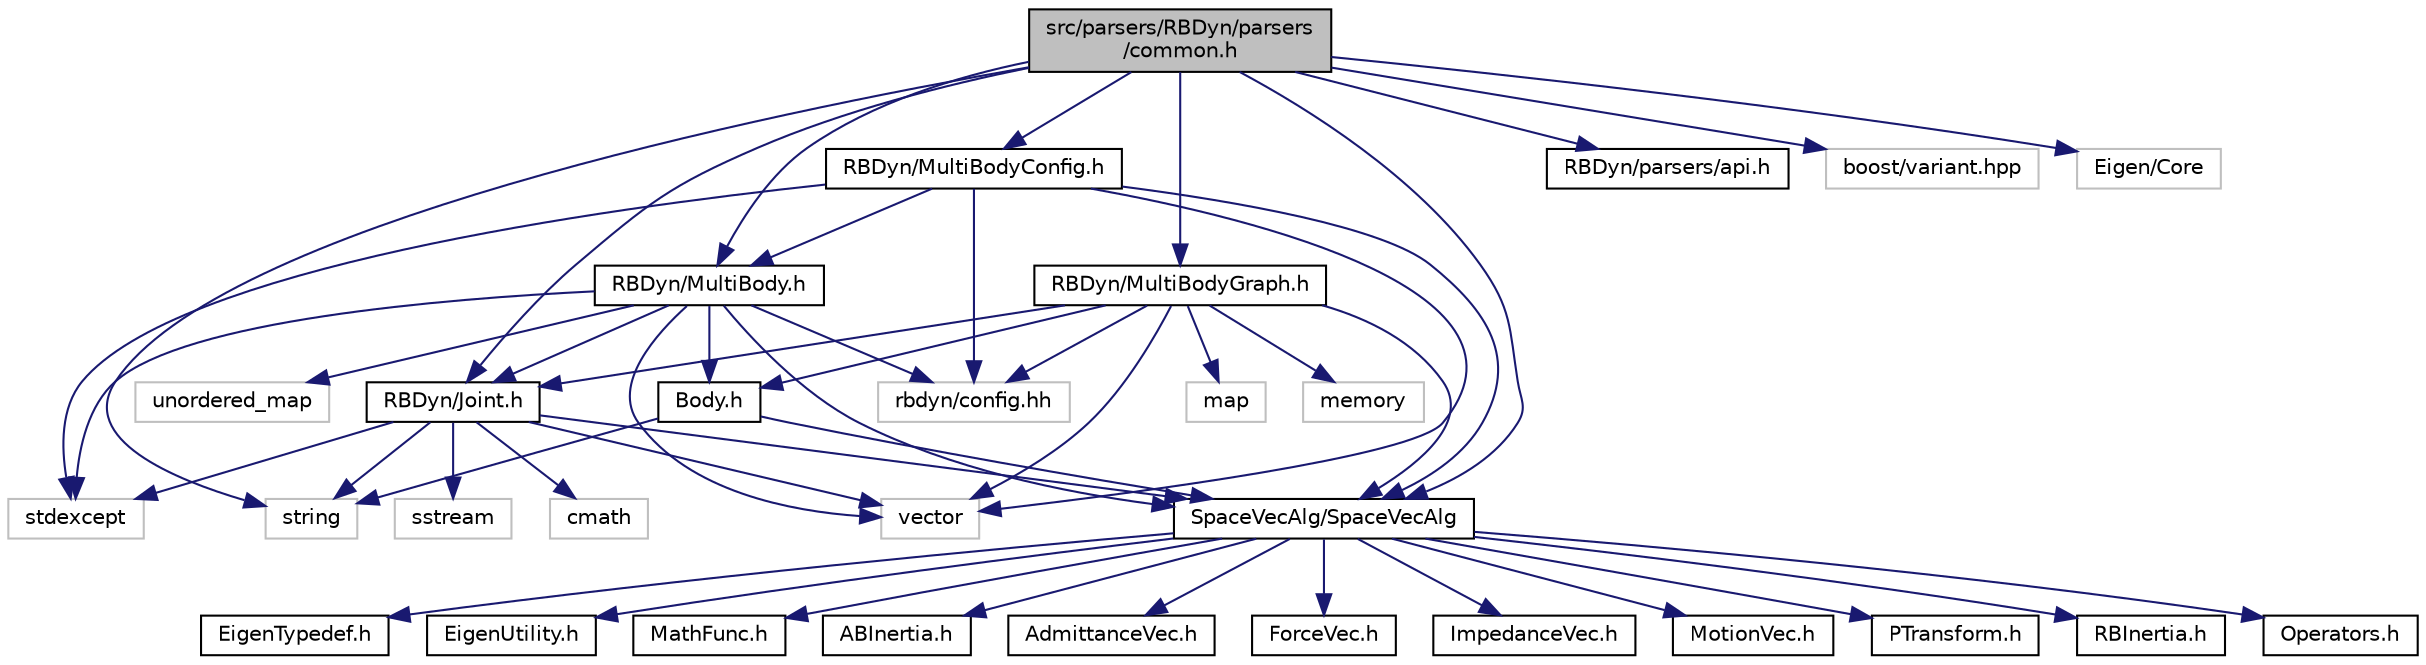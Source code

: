 digraph "src/parsers/RBDyn/parsers/common.h"
{
  edge [fontname="Helvetica",fontsize="10",labelfontname="Helvetica",labelfontsize="10"];
  node [fontname="Helvetica",fontsize="10",shape=record];
  Node0 [label="src/parsers/RBDyn/parsers\l/common.h",height=0.2,width=0.4,color="black", fillcolor="grey75", style="filled", fontcolor="black"];
  Node0 -> Node1 [color="midnightblue",fontsize="10",style="solid",fontname="Helvetica"];
  Node1 [label="RBDyn/Joint.h",height=0.2,width=0.4,color="black", fillcolor="white", style="filled",URL="$Joint_8h.html"];
  Node1 -> Node2 [color="midnightblue",fontsize="10",style="solid",fontname="Helvetica"];
  Node2 [label="cmath",height=0.2,width=0.4,color="grey75", fillcolor="white", style="filled"];
  Node1 -> Node3 [color="midnightblue",fontsize="10",style="solid",fontname="Helvetica"];
  Node3 [label="sstream",height=0.2,width=0.4,color="grey75", fillcolor="white", style="filled"];
  Node1 -> Node4 [color="midnightblue",fontsize="10",style="solid",fontname="Helvetica"];
  Node4 [label="stdexcept",height=0.2,width=0.4,color="grey75", fillcolor="white", style="filled"];
  Node1 -> Node5 [color="midnightblue",fontsize="10",style="solid",fontname="Helvetica"];
  Node5 [label="string",height=0.2,width=0.4,color="grey75", fillcolor="white", style="filled"];
  Node1 -> Node6 [color="midnightblue",fontsize="10",style="solid",fontname="Helvetica"];
  Node6 [label="vector",height=0.2,width=0.4,color="grey75", fillcolor="white", style="filled"];
  Node1 -> Node7 [color="midnightblue",fontsize="10",style="solid",fontname="Helvetica"];
  Node7 [label="SpaceVecAlg/SpaceVecAlg",height=0.2,width=0.4,color="black", fillcolor="white", style="filled",URL="https://jrl-umi3218.github.io/SpaceVecAlg/doxygen/HEAD//SpaceVecAlg.doxytag$a00059.html"];
  Node7 -> Node8 [color="midnightblue",fontsize="10",style="solid",fontname="Helvetica"];
  Node8 [label="EigenTypedef.h",height=0.2,width=0.4,color="black", fillcolor="white", style="filled",URL="https://jrl-umi3218.github.io/SpaceVecAlg/doxygen/HEAD//SpaceVecAlg.doxytag$a00032.html"];
  Node7 -> Node9 [color="midnightblue",fontsize="10",style="solid",fontname="Helvetica"];
  Node9 [label="EigenUtility.h",height=0.2,width=0.4,color="black", fillcolor="white", style="filled",URL="https://jrl-umi3218.github.io/SpaceVecAlg/doxygen/HEAD//SpaceVecAlg.doxytag$a00035.html"];
  Node7 -> Node10 [color="midnightblue",fontsize="10",style="solid",fontname="Helvetica"];
  Node10 [label="MathFunc.h",height=0.2,width=0.4,color="black", fillcolor="white", style="filled",URL="https://jrl-umi3218.github.io/SpaceVecAlg/doxygen/HEAD//SpaceVecAlg.doxytag$a00044.html"];
  Node7 -> Node11 [color="midnightblue",fontsize="10",style="solid",fontname="Helvetica"];
  Node11 [label="ABInertia.h",height=0.2,width=0.4,color="black", fillcolor="white", style="filled",URL="https://jrl-umi3218.github.io/SpaceVecAlg/doxygen/HEAD//SpaceVecAlg.doxytag$a00023.html"];
  Node7 -> Node12 [color="midnightblue",fontsize="10",style="solid",fontname="Helvetica"];
  Node12 [label="AdmittanceVec.h",height=0.2,width=0.4,color="black", fillcolor="white", style="filled",URL="https://jrl-umi3218.github.io/SpaceVecAlg/doxygen/HEAD//SpaceVecAlg.doxytag$a00026.html"];
  Node7 -> Node13 [color="midnightblue",fontsize="10",style="solid",fontname="Helvetica"];
  Node13 [label="ForceVec.h",height=0.2,width=0.4,color="black", fillcolor="white", style="filled",URL="https://jrl-umi3218.github.io/SpaceVecAlg/doxygen/HEAD//SpaceVecAlg.doxytag$a00038.html"];
  Node7 -> Node14 [color="midnightblue",fontsize="10",style="solid",fontname="Helvetica"];
  Node14 [label="ImpedanceVec.h",height=0.2,width=0.4,color="black", fillcolor="white", style="filled",URL="https://jrl-umi3218.github.io/SpaceVecAlg/doxygen/HEAD//SpaceVecAlg.doxytag$a00041.html"];
  Node7 -> Node15 [color="midnightblue",fontsize="10",style="solid",fontname="Helvetica"];
  Node15 [label="MotionVec.h",height=0.2,width=0.4,color="black", fillcolor="white", style="filled",URL="https://jrl-umi3218.github.io/SpaceVecAlg/doxygen/HEAD//SpaceVecAlg.doxytag$a00047.html"];
  Node7 -> Node16 [color="midnightblue",fontsize="10",style="solid",fontname="Helvetica"];
  Node16 [label="PTransform.h",height=0.2,width=0.4,color="black", fillcolor="white", style="filled",URL="https://jrl-umi3218.github.io/SpaceVecAlg/doxygen/HEAD//SpaceVecAlg.doxytag$a00053.html"];
  Node7 -> Node17 [color="midnightblue",fontsize="10",style="solid",fontname="Helvetica"];
  Node17 [label="RBInertia.h",height=0.2,width=0.4,color="black", fillcolor="white", style="filled",URL="https://jrl-umi3218.github.io/SpaceVecAlg/doxygen/HEAD//SpaceVecAlg.doxytag$a00056.html"];
  Node7 -> Node18 [color="midnightblue",fontsize="10",style="solid",fontname="Helvetica"];
  Node18 [label="Operators.h",height=0.2,width=0.4,color="black", fillcolor="white", style="filled",URL="https://jrl-umi3218.github.io/SpaceVecAlg/doxygen/HEAD//SpaceVecAlg.doxytag$a00050.html"];
  Node0 -> Node19 [color="midnightblue",fontsize="10",style="solid",fontname="Helvetica"];
  Node19 [label="RBDyn/MultiBody.h",height=0.2,width=0.4,color="black", fillcolor="white", style="filled",URL="$MultiBody_8h.html"];
  Node19 -> Node4 [color="midnightblue",fontsize="10",style="solid",fontname="Helvetica"];
  Node19 -> Node20 [color="midnightblue",fontsize="10",style="solid",fontname="Helvetica"];
  Node20 [label="unordered_map",height=0.2,width=0.4,color="grey75", fillcolor="white", style="filled"];
  Node19 -> Node6 [color="midnightblue",fontsize="10",style="solid",fontname="Helvetica"];
  Node19 -> Node7 [color="midnightblue",fontsize="10",style="solid",fontname="Helvetica"];
  Node19 -> Node21 [color="midnightblue",fontsize="10",style="solid",fontname="Helvetica"];
  Node21 [label="rbdyn/config.hh",height=0.2,width=0.4,color="grey75", fillcolor="white", style="filled"];
  Node19 -> Node22 [color="midnightblue",fontsize="10",style="solid",fontname="Helvetica"];
  Node22 [label="Body.h",height=0.2,width=0.4,color="black", fillcolor="white", style="filled",URL="$Body_8h.html"];
  Node22 -> Node5 [color="midnightblue",fontsize="10",style="solid",fontname="Helvetica"];
  Node22 -> Node7 [color="midnightblue",fontsize="10",style="solid",fontname="Helvetica"];
  Node19 -> Node1 [color="midnightblue",fontsize="10",style="solid",fontname="Helvetica"];
  Node0 -> Node23 [color="midnightblue",fontsize="10",style="solid",fontname="Helvetica"];
  Node23 [label="RBDyn/MultiBodyConfig.h",height=0.2,width=0.4,color="black", fillcolor="white", style="filled",URL="$MultiBodyConfig_8h.html"];
  Node23 -> Node4 [color="midnightblue",fontsize="10",style="solid",fontname="Helvetica"];
  Node23 -> Node6 [color="midnightblue",fontsize="10",style="solid",fontname="Helvetica"];
  Node23 -> Node7 [color="midnightblue",fontsize="10",style="solid",fontname="Helvetica"];
  Node23 -> Node21 [color="midnightblue",fontsize="10",style="solid",fontname="Helvetica"];
  Node23 -> Node19 [color="midnightblue",fontsize="10",style="solid",fontname="Helvetica"];
  Node0 -> Node24 [color="midnightblue",fontsize="10",style="solid",fontname="Helvetica"];
  Node24 [label="RBDyn/MultiBodyGraph.h",height=0.2,width=0.4,color="black", fillcolor="white", style="filled",URL="$MultiBodyGraph_8h.html"];
  Node24 -> Node25 [color="midnightblue",fontsize="10",style="solid",fontname="Helvetica"];
  Node25 [label="map",height=0.2,width=0.4,color="grey75", fillcolor="white", style="filled"];
  Node24 -> Node26 [color="midnightblue",fontsize="10",style="solid",fontname="Helvetica"];
  Node26 [label="memory",height=0.2,width=0.4,color="grey75", fillcolor="white", style="filled"];
  Node24 -> Node6 [color="midnightblue",fontsize="10",style="solid",fontname="Helvetica"];
  Node24 -> Node7 [color="midnightblue",fontsize="10",style="solid",fontname="Helvetica"];
  Node24 -> Node21 [color="midnightblue",fontsize="10",style="solid",fontname="Helvetica"];
  Node24 -> Node22 [color="midnightblue",fontsize="10",style="solid",fontname="Helvetica"];
  Node24 -> Node1 [color="midnightblue",fontsize="10",style="solid",fontname="Helvetica"];
  Node0 -> Node27 [color="midnightblue",fontsize="10",style="solid",fontname="Helvetica"];
  Node27 [label="RBDyn/parsers/api.h",height=0.2,width=0.4,color="black", fillcolor="white", style="filled",URL="$api_8h.html"];
  Node0 -> Node7 [color="midnightblue",fontsize="10",style="solid",fontname="Helvetica"];
  Node0 -> Node28 [color="midnightblue",fontsize="10",style="solid",fontname="Helvetica"];
  Node28 [label="boost/variant.hpp",height=0.2,width=0.4,color="grey75", fillcolor="white", style="filled"];
  Node0 -> Node29 [color="midnightblue",fontsize="10",style="solid",fontname="Helvetica"];
  Node29 [label="Eigen/Core",height=0.2,width=0.4,color="grey75", fillcolor="white", style="filled"];
  Node0 -> Node5 [color="midnightblue",fontsize="10",style="solid",fontname="Helvetica"];
}
